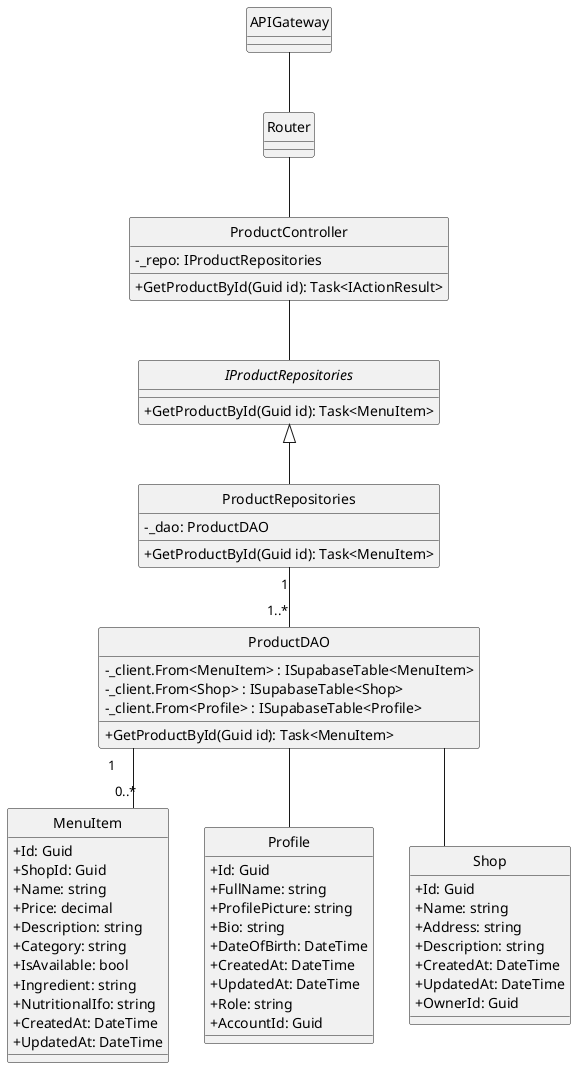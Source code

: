 @startuml
hide circle
skinparam classAttributeIconSize 0
skinparam linetype ortho

class APIGateway {
}

class Router {
}

' Controller for product operations
class ProductController {
    - _repo: IProductRepositories
    + GetProductById(Guid id): Task<IActionResult>
}

' Repository interface defining the GetProductById method
interface IProductRepositories {
    + GetProductById(Guid id): Task<MenuItem>
}

' Repository implementation that delegates to the DAO
class ProductRepositories {
    - _dao: ProductDAO
    + GetProductById(Guid id): Task<MenuItem>
}

' Data Access Object handling database interactions
class ProductDAO {
    - _client.From<MenuItem> : ISupabaseTable<MenuItem>
    - _client.From<Shop> : ISupabaseTable<Shop>
    - _client.From<Profile> : ISupabaseTable<Profile>
    + GetProductById(Guid id): Task<MenuItem>
}

' Domain model representing a product
class MenuItem {
    + Id: Guid
    + ShopId: Guid
    + Name: string
    + Price: decimal
    + Description: string
    + Category: string
    + IsAvailable: bool
    + Ingredient: string
    + NutritionalIfo: string
    + CreatedAt: DateTime
    + UpdatedAt: DateTime
}

class Profile {
    + Id: Guid
    + FullName: string
    + ProfilePicture: string
    + Bio: string
    + DateOfBirth: DateTime
    + CreatedAt: DateTime
    + UpdatedAt: DateTime
    + Role: string
    + AccountId: Guid
}

class Shop {
    + Id: Guid
    + Name: string
    + Address: string
    + Description: string
    + CreatedAt: DateTime
    + UpdatedAt: DateTime
    + OwnerId: Guid
}


APIGateway -- Router
Router -- ProductController
ProductController -- IProductRepositories 
IProductRepositories <|-- ProductRepositories
ProductRepositories "1"--"1..*" ProductDAO
ProductDAO "1" -- "0..*" MenuItem
ProductDAO -- Shop
ProductDAO  --  Profile

@enduml

